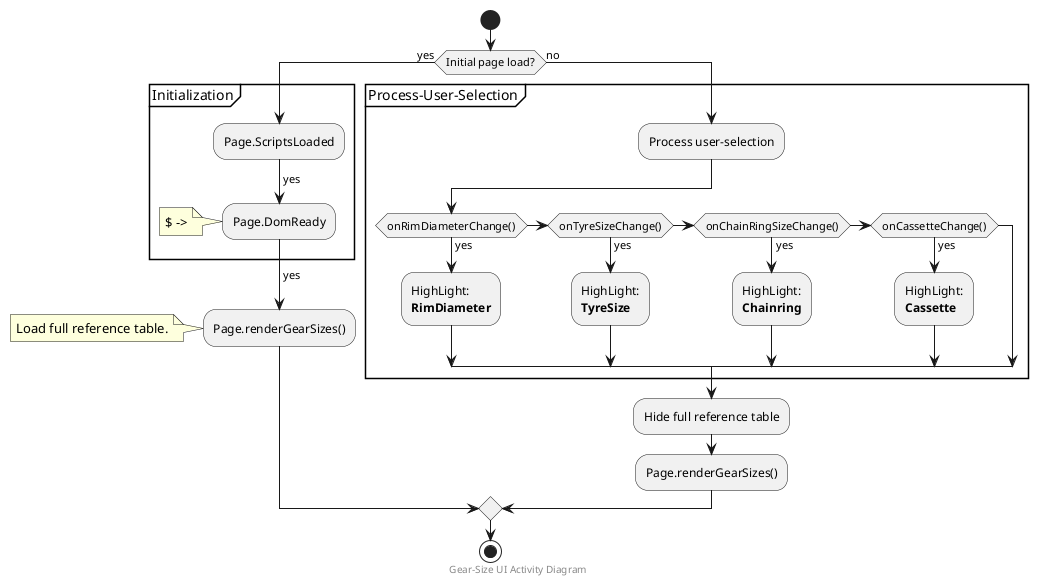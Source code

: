 @startuml

start

if(Initial page load?) then (yes)
partition Initialization {
  :Page.ScriptsLoaded;
  -> yes;
  :Page.DomReady;
  noteleft:$ ->
  -> yes;
}
  :Page.renderGearSizes();
  noteleft:Load full reference table.
else (no)
partition Process-User-Selection {
  :Process user-selection;
  if(onRimDiameterChange()) then (yes)
  :HighLight:\n**RimDiameter**;
  elseif(onTyreSizeChange()) then (yes)
  :HighLight:\n**TyreSize**;
  elseif(onChainRingSizeChange()) then (yes)
  :HighLight:\n**Chainring**;
  elseif(onCassetteChange()) then (yes)
  :HighLight:\n**Cassette**;
  endif
}
  :Hide full reference table;
  :Page.renderGearSizes();
endif

stop

footer Gear-Size UI Activity Diagram



@enduml

